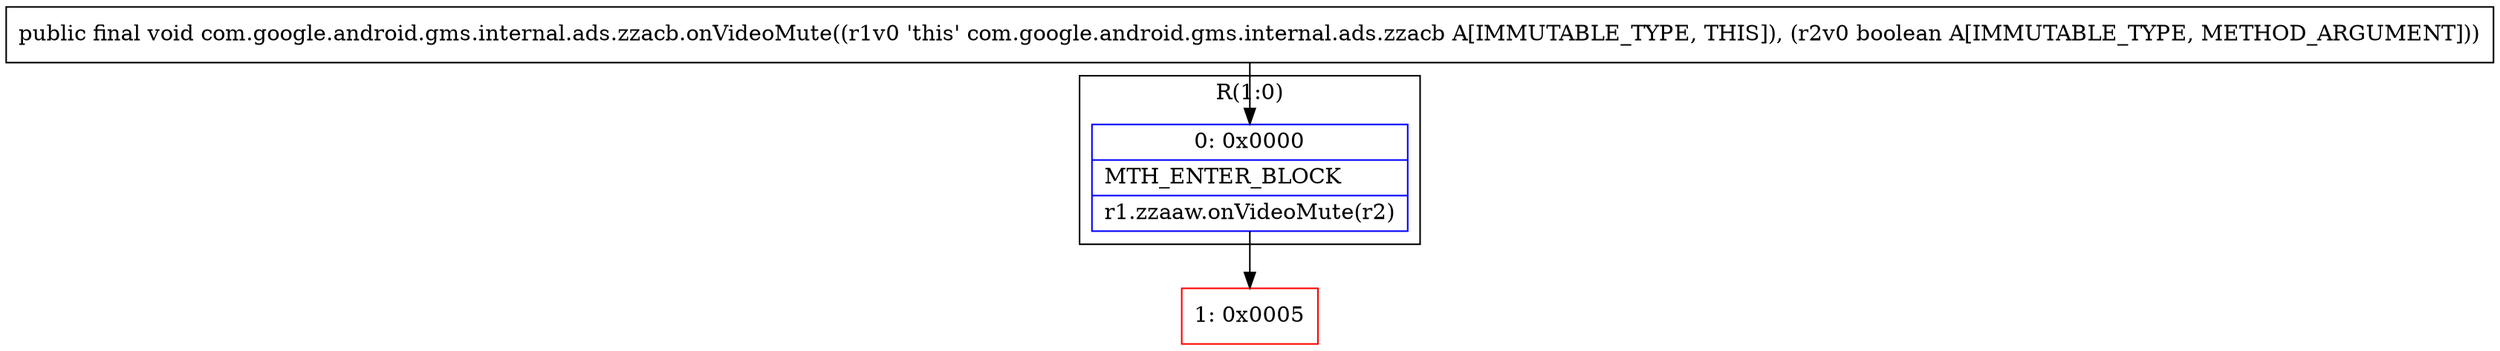 digraph "CFG forcom.google.android.gms.internal.ads.zzacb.onVideoMute(Z)V" {
subgraph cluster_Region_739632458 {
label = "R(1:0)";
node [shape=record,color=blue];
Node_0 [shape=record,label="{0\:\ 0x0000|MTH_ENTER_BLOCK\l|r1.zzaaw.onVideoMute(r2)\l}"];
}
Node_1 [shape=record,color=red,label="{1\:\ 0x0005}"];
MethodNode[shape=record,label="{public final void com.google.android.gms.internal.ads.zzacb.onVideoMute((r1v0 'this' com.google.android.gms.internal.ads.zzacb A[IMMUTABLE_TYPE, THIS]), (r2v0 boolean A[IMMUTABLE_TYPE, METHOD_ARGUMENT])) }"];
MethodNode -> Node_0;
Node_0 -> Node_1;
}

